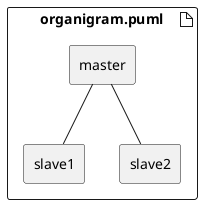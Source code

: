 @startuml
artifact organigram.puml {

    rectangle master

    rectangle slave1
    rectangle slave2

    master -- slave1
    master -- slave2

}
@enduml
